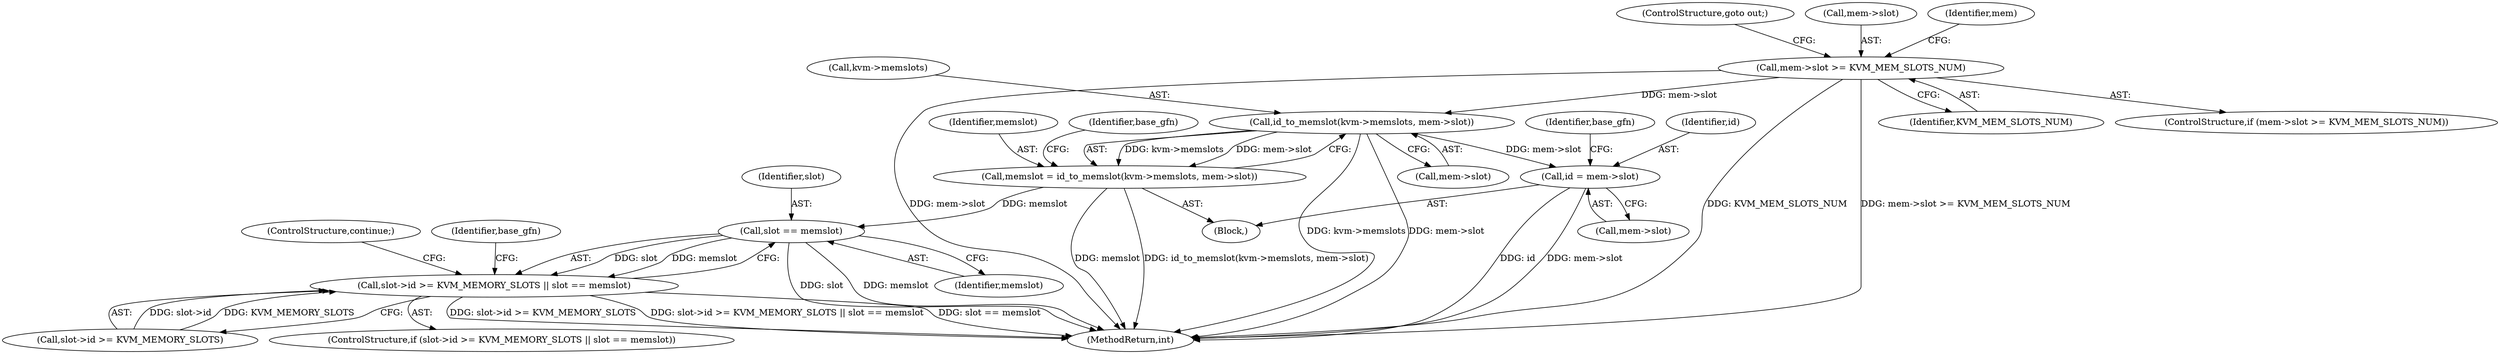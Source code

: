 digraph "0_linux_e40f193f5bb022e927a57a4f5d5194e4f12ddb74@pointer" {
"1000178" [label="(Call,mem->slot >= KVM_MEM_SLOTS_NUM)"];
"1000199" [label="(Call,id_to_memslot(kvm->memslots, mem->slot))"];
"1000197" [label="(Call,memslot = id_to_memslot(kvm->memslots, mem->slot))"];
"1000295" [label="(Call,slot == memslot)"];
"1000289" [label="(Call,slot->id >= KVM_MEMORY_SLOTS || slot == memslot)"];
"1000241" [label="(Call,id = mem->slot)"];
"1000183" [label="(ControlStructure,goto out;)"];
"1000198" [label="(Identifier,memslot)"];
"1000295" [label="(Call,slot == memslot)"];
"1000199" [label="(Call,id_to_memslot(kvm->memslots, mem->slot))"];
"1000115" [label="(Block,)"];
"1000289" [label="(Call,slot->id >= KVM_MEMORY_SLOTS || slot == memslot)"];
"1000178" [label="(Call,mem->slot >= KVM_MEM_SLOTS_NUM)"];
"1000200" [label="(Call,kvm->memslots)"];
"1000290" [label="(Call,slot->id >= KVM_MEMORY_SLOTS)"];
"1000197" [label="(Call,memslot = id_to_memslot(kvm->memslots, mem->slot))"];
"1000182" [label="(Identifier,KVM_MEM_SLOTS_NUM)"];
"1000177" [label="(ControlStructure,if (mem->slot >= KVM_MEM_SLOTS_NUM))"];
"1000179" [label="(Call,mem->slot)"];
"1000188" [label="(Identifier,mem)"];
"1000241" [label="(Call,id = mem->slot)"];
"1000242" [label="(Identifier,id)"];
"1000489" [label="(MethodReturn,int)"];
"1000247" [label="(Identifier,base_gfn)"];
"1000288" [label="(ControlStructure,if (slot->id >= KVM_MEMORY_SLOTS || slot == memslot))"];
"1000304" [label="(Identifier,base_gfn)"];
"1000297" [label="(Identifier,memslot)"];
"1000207" [label="(Identifier,base_gfn)"];
"1000203" [label="(Call,mem->slot)"];
"1000296" [label="(Identifier,slot)"];
"1000243" [label="(Call,mem->slot)"];
"1000298" [label="(ControlStructure,continue;)"];
"1000178" -> "1000177"  [label="AST: "];
"1000178" -> "1000182"  [label="CFG: "];
"1000179" -> "1000178"  [label="AST: "];
"1000182" -> "1000178"  [label="AST: "];
"1000183" -> "1000178"  [label="CFG: "];
"1000188" -> "1000178"  [label="CFG: "];
"1000178" -> "1000489"  [label="DDG: KVM_MEM_SLOTS_NUM"];
"1000178" -> "1000489"  [label="DDG: mem->slot >= KVM_MEM_SLOTS_NUM"];
"1000178" -> "1000489"  [label="DDG: mem->slot"];
"1000178" -> "1000199"  [label="DDG: mem->slot"];
"1000199" -> "1000197"  [label="AST: "];
"1000199" -> "1000203"  [label="CFG: "];
"1000200" -> "1000199"  [label="AST: "];
"1000203" -> "1000199"  [label="AST: "];
"1000197" -> "1000199"  [label="CFG: "];
"1000199" -> "1000489"  [label="DDG: kvm->memslots"];
"1000199" -> "1000489"  [label="DDG: mem->slot"];
"1000199" -> "1000197"  [label="DDG: kvm->memslots"];
"1000199" -> "1000197"  [label="DDG: mem->slot"];
"1000199" -> "1000241"  [label="DDG: mem->slot"];
"1000197" -> "1000115"  [label="AST: "];
"1000198" -> "1000197"  [label="AST: "];
"1000207" -> "1000197"  [label="CFG: "];
"1000197" -> "1000489"  [label="DDG: id_to_memslot(kvm->memslots, mem->slot)"];
"1000197" -> "1000489"  [label="DDG: memslot"];
"1000197" -> "1000295"  [label="DDG: memslot"];
"1000295" -> "1000289"  [label="AST: "];
"1000295" -> "1000297"  [label="CFG: "];
"1000296" -> "1000295"  [label="AST: "];
"1000297" -> "1000295"  [label="AST: "];
"1000289" -> "1000295"  [label="CFG: "];
"1000295" -> "1000489"  [label="DDG: slot"];
"1000295" -> "1000489"  [label="DDG: memslot"];
"1000295" -> "1000289"  [label="DDG: slot"];
"1000295" -> "1000289"  [label="DDG: memslot"];
"1000289" -> "1000288"  [label="AST: "];
"1000289" -> "1000290"  [label="CFG: "];
"1000290" -> "1000289"  [label="AST: "];
"1000298" -> "1000289"  [label="CFG: "];
"1000304" -> "1000289"  [label="CFG: "];
"1000289" -> "1000489"  [label="DDG: slot->id >= KVM_MEMORY_SLOTS"];
"1000289" -> "1000489"  [label="DDG: slot->id >= KVM_MEMORY_SLOTS || slot == memslot"];
"1000289" -> "1000489"  [label="DDG: slot == memslot"];
"1000290" -> "1000289"  [label="DDG: slot->id"];
"1000290" -> "1000289"  [label="DDG: KVM_MEMORY_SLOTS"];
"1000241" -> "1000115"  [label="AST: "];
"1000241" -> "1000243"  [label="CFG: "];
"1000242" -> "1000241"  [label="AST: "];
"1000243" -> "1000241"  [label="AST: "];
"1000247" -> "1000241"  [label="CFG: "];
"1000241" -> "1000489"  [label="DDG: id"];
"1000241" -> "1000489"  [label="DDG: mem->slot"];
}
